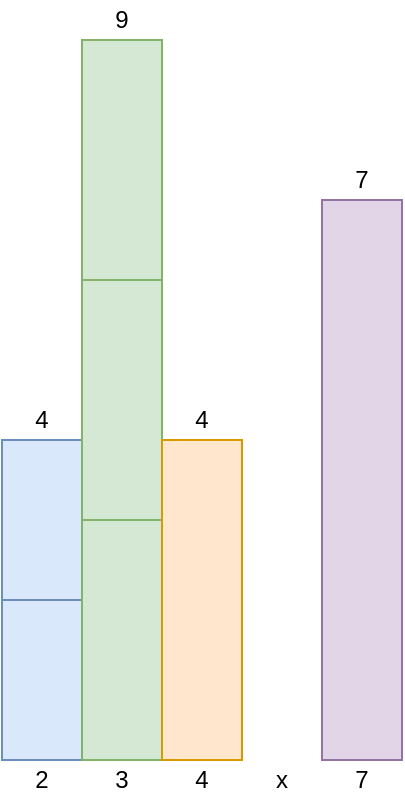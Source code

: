 <mxfile version="14.6.13" type="device"><diagram id="4O2_vAuTQINmBfhIbCcT" name="第 1 页"><mxGraphModel dx="1350" dy="816" grid="1" gridSize="10" guides="1" tooltips="1" connect="1" arrows="1" fold="1" page="1" pageScale="1" pageWidth="850" pageHeight="1100" math="0" shadow="0"><root><mxCell id="0"/><mxCell id="1" parent="0"/><mxCell id="OHpHVJhqYd4Q7LptuX5V-1" value="" style="rounded=0;whiteSpace=wrap;html=1;fillColor=#dae8fc;strokeColor=#6c8ebf;" vertex="1" parent="1"><mxGeometry x="40" y="240" width="40" height="80" as="geometry"/></mxCell><mxCell id="OHpHVJhqYd4Q7LptuX5V-2" value="" style="rounded=0;whiteSpace=wrap;html=1;fillColor=#dae8fc;strokeColor=#6c8ebf;" vertex="1" parent="1"><mxGeometry x="40" y="320" width="40" height="80" as="geometry"/></mxCell><mxCell id="OHpHVJhqYd4Q7LptuX5V-3" value="" style="rounded=0;whiteSpace=wrap;html=1;fillColor=#d5e8d4;strokeColor=#82b366;" vertex="1" parent="1"><mxGeometry x="80" y="40" width="40" height="120" as="geometry"/></mxCell><mxCell id="OHpHVJhqYd4Q7LptuX5V-4" value="" style="rounded=0;whiteSpace=wrap;html=1;fillColor=#d5e8d4;strokeColor=#82b366;" vertex="1" parent="1"><mxGeometry x="80" y="160" width="40" height="120" as="geometry"/></mxCell><mxCell id="OHpHVJhqYd4Q7LptuX5V-5" value="" style="rounded=0;whiteSpace=wrap;html=1;fillColor=#d5e8d4;strokeColor=#82b366;" vertex="1" parent="1"><mxGeometry x="80" y="280" width="40" height="120" as="geometry"/></mxCell><mxCell id="OHpHVJhqYd4Q7LptuX5V-6" value="" style="rounded=0;whiteSpace=wrap;html=1;fillColor=#ffe6cc;strokeColor=#d79b00;" vertex="1" parent="1"><mxGeometry x="120" y="240" width="40" height="160" as="geometry"/></mxCell><mxCell id="OHpHVJhqYd4Q7LptuX5V-7" value="2" style="text;html=1;strokeColor=none;fillColor=none;align=center;verticalAlign=middle;whiteSpace=wrap;rounded=0;" vertex="1" parent="1"><mxGeometry x="40" y="400" width="40" height="20" as="geometry"/></mxCell><mxCell id="OHpHVJhqYd4Q7LptuX5V-8" value="3" style="text;html=1;strokeColor=none;fillColor=none;align=center;verticalAlign=middle;whiteSpace=wrap;rounded=0;" vertex="1" parent="1"><mxGeometry x="80" y="400" width="40" height="20" as="geometry"/></mxCell><mxCell id="OHpHVJhqYd4Q7LptuX5V-9" value="4" style="text;html=1;strokeColor=none;fillColor=none;align=center;verticalAlign=middle;whiteSpace=wrap;rounded=0;" vertex="1" parent="1"><mxGeometry x="120" y="400" width="40" height="20" as="geometry"/></mxCell><mxCell id="OHpHVJhqYd4Q7LptuX5V-10" value="4" style="text;html=1;strokeColor=none;fillColor=none;align=center;verticalAlign=middle;whiteSpace=wrap;rounded=0;" vertex="1" parent="1"><mxGeometry x="40" y="220" width="40" height="20" as="geometry"/></mxCell><mxCell id="OHpHVJhqYd4Q7LptuX5V-11" value="9" style="text;html=1;strokeColor=none;fillColor=none;align=center;verticalAlign=middle;whiteSpace=wrap;rounded=0;" vertex="1" parent="1"><mxGeometry x="80" y="20" width="40" height="20" as="geometry"/></mxCell><mxCell id="OHpHVJhqYd4Q7LptuX5V-12" value="4" style="text;html=1;strokeColor=none;fillColor=none;align=center;verticalAlign=middle;whiteSpace=wrap;rounded=0;" vertex="1" parent="1"><mxGeometry x="120" y="220" width="40" height="20" as="geometry"/></mxCell><mxCell id="OHpHVJhqYd4Q7LptuX5V-13" value="" style="rounded=0;whiteSpace=wrap;html=1;fillColor=#e1d5e7;strokeColor=#9673a6;" vertex="1" parent="1"><mxGeometry x="200" y="120" width="40" height="280" as="geometry"/></mxCell><mxCell id="OHpHVJhqYd4Q7LptuX5V-14" value="x" style="text;html=1;strokeColor=none;fillColor=none;align=center;verticalAlign=middle;whiteSpace=wrap;rounded=0;" vertex="1" parent="1"><mxGeometry x="160" y="400" width="40" height="20" as="geometry"/></mxCell><mxCell id="OHpHVJhqYd4Q7LptuX5V-15" value="7" style="text;html=1;strokeColor=none;fillColor=none;align=center;verticalAlign=middle;whiteSpace=wrap;rounded=0;" vertex="1" parent="1"><mxGeometry x="200" y="400" width="40" height="20" as="geometry"/></mxCell><mxCell id="OHpHVJhqYd4Q7LptuX5V-16" value="7" style="text;html=1;strokeColor=none;fillColor=none;align=center;verticalAlign=middle;whiteSpace=wrap;rounded=0;" vertex="1" parent="1"><mxGeometry x="200" y="100" width="40" height="20" as="geometry"/></mxCell></root></mxGraphModel></diagram></mxfile>